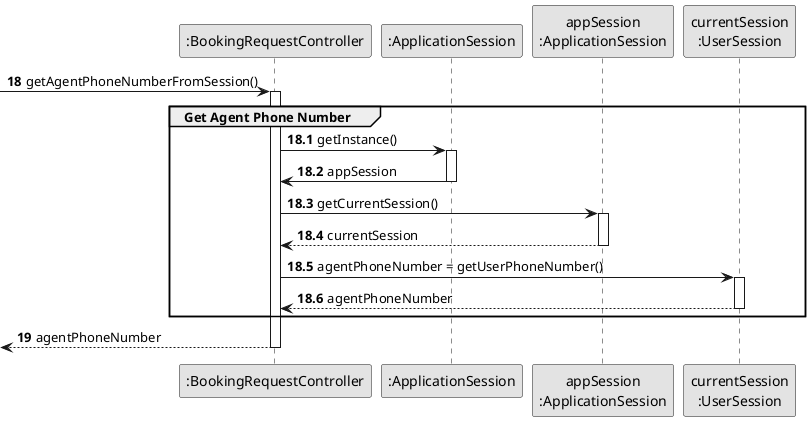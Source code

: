 @startuml
skinparam monochrome true
skinparam packageStyle rectangle
skinparam shadowing false



'hide footbox
participant ":BookingRequestController" as CTRL

participant ":ApplicationSession" as _APP
participant "appSession\n:ApplicationSession" as APP
participant "currentSession\n:UserSession" as SESSION

autonumber 18
-> CTRL : getAgentPhoneNumberFromSession()
autonumber 18.1

activate CTRL

    group Get Agent Phone Number

       CTRL -> _APP: getInstance()
       activate _APP
           _APP -> CTRL: appSession
       deactivate _APP

       CTRL -> APP: getCurrentSession()
       activate APP

           APP --> CTRL: currentSession
       deactivate APP

       CTRL -> SESSION: agentPhoneNumber = getUserPhoneNumber()
       activate SESSION

           SESSION --> CTRL: agentPhoneNumber
       deactivate SESSION

    end
    autonumber 19

    <-- CTRL : agentPhoneNumber
deactivate CTRL

@enduml